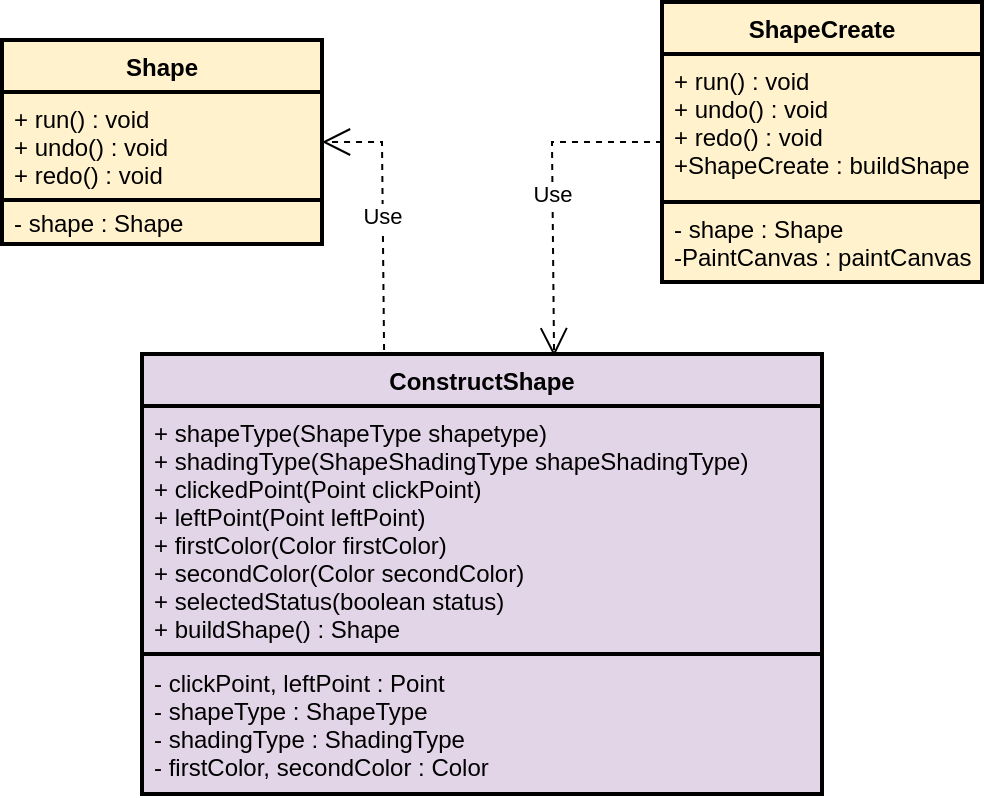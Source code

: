 <mxfile version="20.8.16" type="device"><diagram name="Page-1" id="MZuBbsqBt3Cj2lDRl5yN"><mxGraphModel dx="1034" dy="604" grid="1" gridSize="10" guides="1" tooltips="1" connect="1" arrows="1" fold="1" page="1" pageScale="1" pageWidth="827" pageHeight="1169" math="0" shadow="0"><root><mxCell id="0"/><mxCell id="1" parent="0"/><mxCell id="JsCNpXQpmaQQ-ROjceNN-1" value="ShapeCreate" style="swimlane;fontStyle=1;align=center;verticalAlign=top;childLayout=stackLayout;horizontal=1;startSize=26;horizontalStack=0;resizeParent=1;resizeParentMax=0;resizeLast=0;collapsible=1;marginBottom=0;strokeColor=#000000;strokeWidth=2;fillColor=#fff2cc;" parent="1" vertex="1"><mxGeometry x="570" y="114" width="160" height="140" as="geometry"/></mxCell><mxCell id="JsCNpXQpmaQQ-ROjceNN-2" value="+ run() : void&#10;+ undo() : void&#10;+ redo() : void&#10;+ShapeCreate : buildShape" style="text;strokeColor=#000000;fillColor=#fff2cc;align=left;verticalAlign=top;spacingLeft=4;spacingRight=4;overflow=hidden;rotatable=0;points=[[0,0.5],[1,0.5]];portConstraint=eastwest;strokeWidth=2;" parent="JsCNpXQpmaQQ-ROjceNN-1" vertex="1"><mxGeometry y="26" width="160" height="74" as="geometry"/></mxCell><mxCell id="JsCNpXQpmaQQ-ROjceNN-3" value="- shape : Shape&#10;-PaintCanvas : paintCanvas" style="text;strokeColor=#000000;fillColor=#fff2cc;align=left;verticalAlign=middle;spacingLeft=4;spacingRight=4;overflow=hidden;rotatable=0;points=[[0,0.5],[1,0.5]];portConstraint=eastwest;strokeWidth=2;" parent="JsCNpXQpmaQQ-ROjceNN-1" vertex="1"><mxGeometry y="100" width="160" height="40" as="geometry"/></mxCell><mxCell id="JsCNpXQpmaQQ-ROjceNN-4" value="ConstructShape" style="swimlane;fontStyle=1;align=center;verticalAlign=top;childLayout=stackLayout;horizontal=1;startSize=26;horizontalStack=0;resizeParent=1;resizeParentMax=0;resizeLast=0;collapsible=1;marginBottom=0;strokeColor=#000000;strokeWidth=2;fillColor=#e1d5e7;" parent="1" vertex="1"><mxGeometry x="310" y="290" width="340" height="220" as="geometry"/></mxCell><mxCell id="JsCNpXQpmaQQ-ROjceNN-5" value="+ shapeType(ShapeType shapetype)&#10;+ shadingType(ShapeShadingType shapeShadingType)&#10;+ clickedPoint(Point clickPoint)&#10;+ leftPoint(Point leftPoint)&#10;+ firstColor(Color firstColor)&#10;+ secondColor(Color secondColor)&#10;+ selectedStatus(boolean status)&#10;+ buildShape() : Shape&#10;" style="text;strokeColor=#000000;fillColor=#e1d5e7;align=left;verticalAlign=top;spacingLeft=4;spacingRight=4;overflow=hidden;rotatable=0;points=[[0,0.5],[1,0.5]];portConstraint=eastwest;strokeWidth=2;" parent="JsCNpXQpmaQQ-ROjceNN-4" vertex="1"><mxGeometry y="26" width="340" height="124" as="geometry"/></mxCell><mxCell id="JsCNpXQpmaQQ-ROjceNN-6" value="- clickPoint, leftPoint : Point&#10;- shapeType : ShapeType&#10;- shadingType : ShadingType&#10;- firstColor, secondColor : Color" style="text;strokeColor=#000000;fillColor=#e1d5e7;align=left;verticalAlign=middle;spacingLeft=4;spacingRight=4;overflow=hidden;rotatable=0;points=[[0,0.5],[1,0.5]];portConstraint=eastwest;strokeWidth=2;" parent="JsCNpXQpmaQQ-ROjceNN-4" vertex="1"><mxGeometry y="150" width="340" height="70" as="geometry"/></mxCell><mxCell id="JsCNpXQpmaQQ-ROjceNN-7" value="Shape" style="swimlane;fontStyle=1;align=center;verticalAlign=top;childLayout=stackLayout;horizontal=1;startSize=26;horizontalStack=0;resizeParent=1;resizeParentMax=0;resizeLast=0;collapsible=1;marginBottom=0;strokeColor=#000000;strokeWidth=2;fillColor=#fff2cc;" parent="1" vertex="1"><mxGeometry x="240" y="133" width="160" height="102" as="geometry"/></mxCell><mxCell id="JsCNpXQpmaQQ-ROjceNN-8" value="+ run() : void&#10;+ undo() : void&#10;+ redo() : void" style="text;strokeColor=#000000;fillColor=#fff2cc;align=left;verticalAlign=top;spacingLeft=4;spacingRight=4;overflow=hidden;rotatable=0;points=[[0,0.5],[1,0.5]];portConstraint=eastwest;strokeWidth=2;" parent="JsCNpXQpmaQQ-ROjceNN-7" vertex="1"><mxGeometry y="26" width="160" height="54" as="geometry"/></mxCell><mxCell id="JsCNpXQpmaQQ-ROjceNN-9" value="- shape : Shape" style="text;strokeColor=#000000;fillColor=#fff2cc;align=left;verticalAlign=middle;spacingLeft=4;spacingRight=4;overflow=hidden;rotatable=0;points=[[0,0.5],[1,0.5]];portConstraint=eastwest;strokeWidth=2;" parent="JsCNpXQpmaQQ-ROjceNN-7" vertex="1"><mxGeometry y="80" width="160" height="22" as="geometry"/></mxCell><mxCell id="RG-8l-9ZnujJqk-TTNqg-1" value="Use" style="endArrow=open;endSize=12;dashed=1;html=1;rounded=0;exitX=0;exitY=0.5;exitDx=0;exitDy=0;entryX=0.606;entryY=0.005;entryDx=0;entryDy=0;entryPerimeter=0;" edge="1" parent="1" source="JsCNpXQpmaQQ-ROjceNN-1" target="JsCNpXQpmaQQ-ROjceNN-4"><mxGeometry width="160" relative="1" as="geometry"><mxPoint x="330" y="310" as="sourcePoint"/><mxPoint x="487" y="310" as="targetPoint"/><Array as="points"><mxPoint x="515" y="184"/></Array></mxGeometry></mxCell><mxCell id="RG-8l-9ZnujJqk-TTNqg-2" value="Use" style="endArrow=open;endSize=12;dashed=1;html=1;rounded=0;exitX=0.356;exitY=-0.009;exitDx=0;exitDy=0;entryX=1;entryY=0.5;entryDx=0;entryDy=0;exitPerimeter=0;" edge="1" parent="1" source="JsCNpXQpmaQQ-ROjceNN-4" target="JsCNpXQpmaQQ-ROjceNN-7"><mxGeometry width="160" relative="1" as="geometry"><mxPoint x="330" y="310" as="sourcePoint"/><mxPoint x="490" y="310" as="targetPoint"/><Array as="points"><mxPoint x="430" y="184"/></Array></mxGeometry></mxCell></root></mxGraphModel></diagram></mxfile>